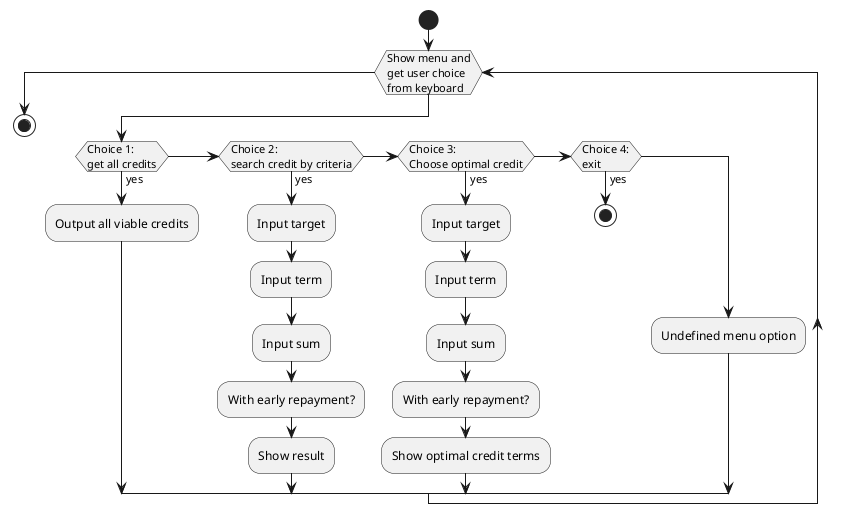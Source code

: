 @startuml
start
while (Show menu and\nget user choice\nfrom keyboard)
if (Choice 1:\nget all credits) then (yes)
	:Output all viable credits;
elseif (Choice 2:\nsearch credit by criteria) then (yes)
	:Input target;
	:Input term;
	:Input sum;
	:With early repayment?;
	:Show result;
elseif (Choice 3:\nChoose optimal credit) then (yes)
	:Input target;
	:Input term;
	:Input sum;
	:With early repayment?;
	:Show optimal credit terms;
elseif (Choice 4:\nexit) then (yes)
	stop
else
	:Undefined menu option;
endif
endwhile
stop
@enduml